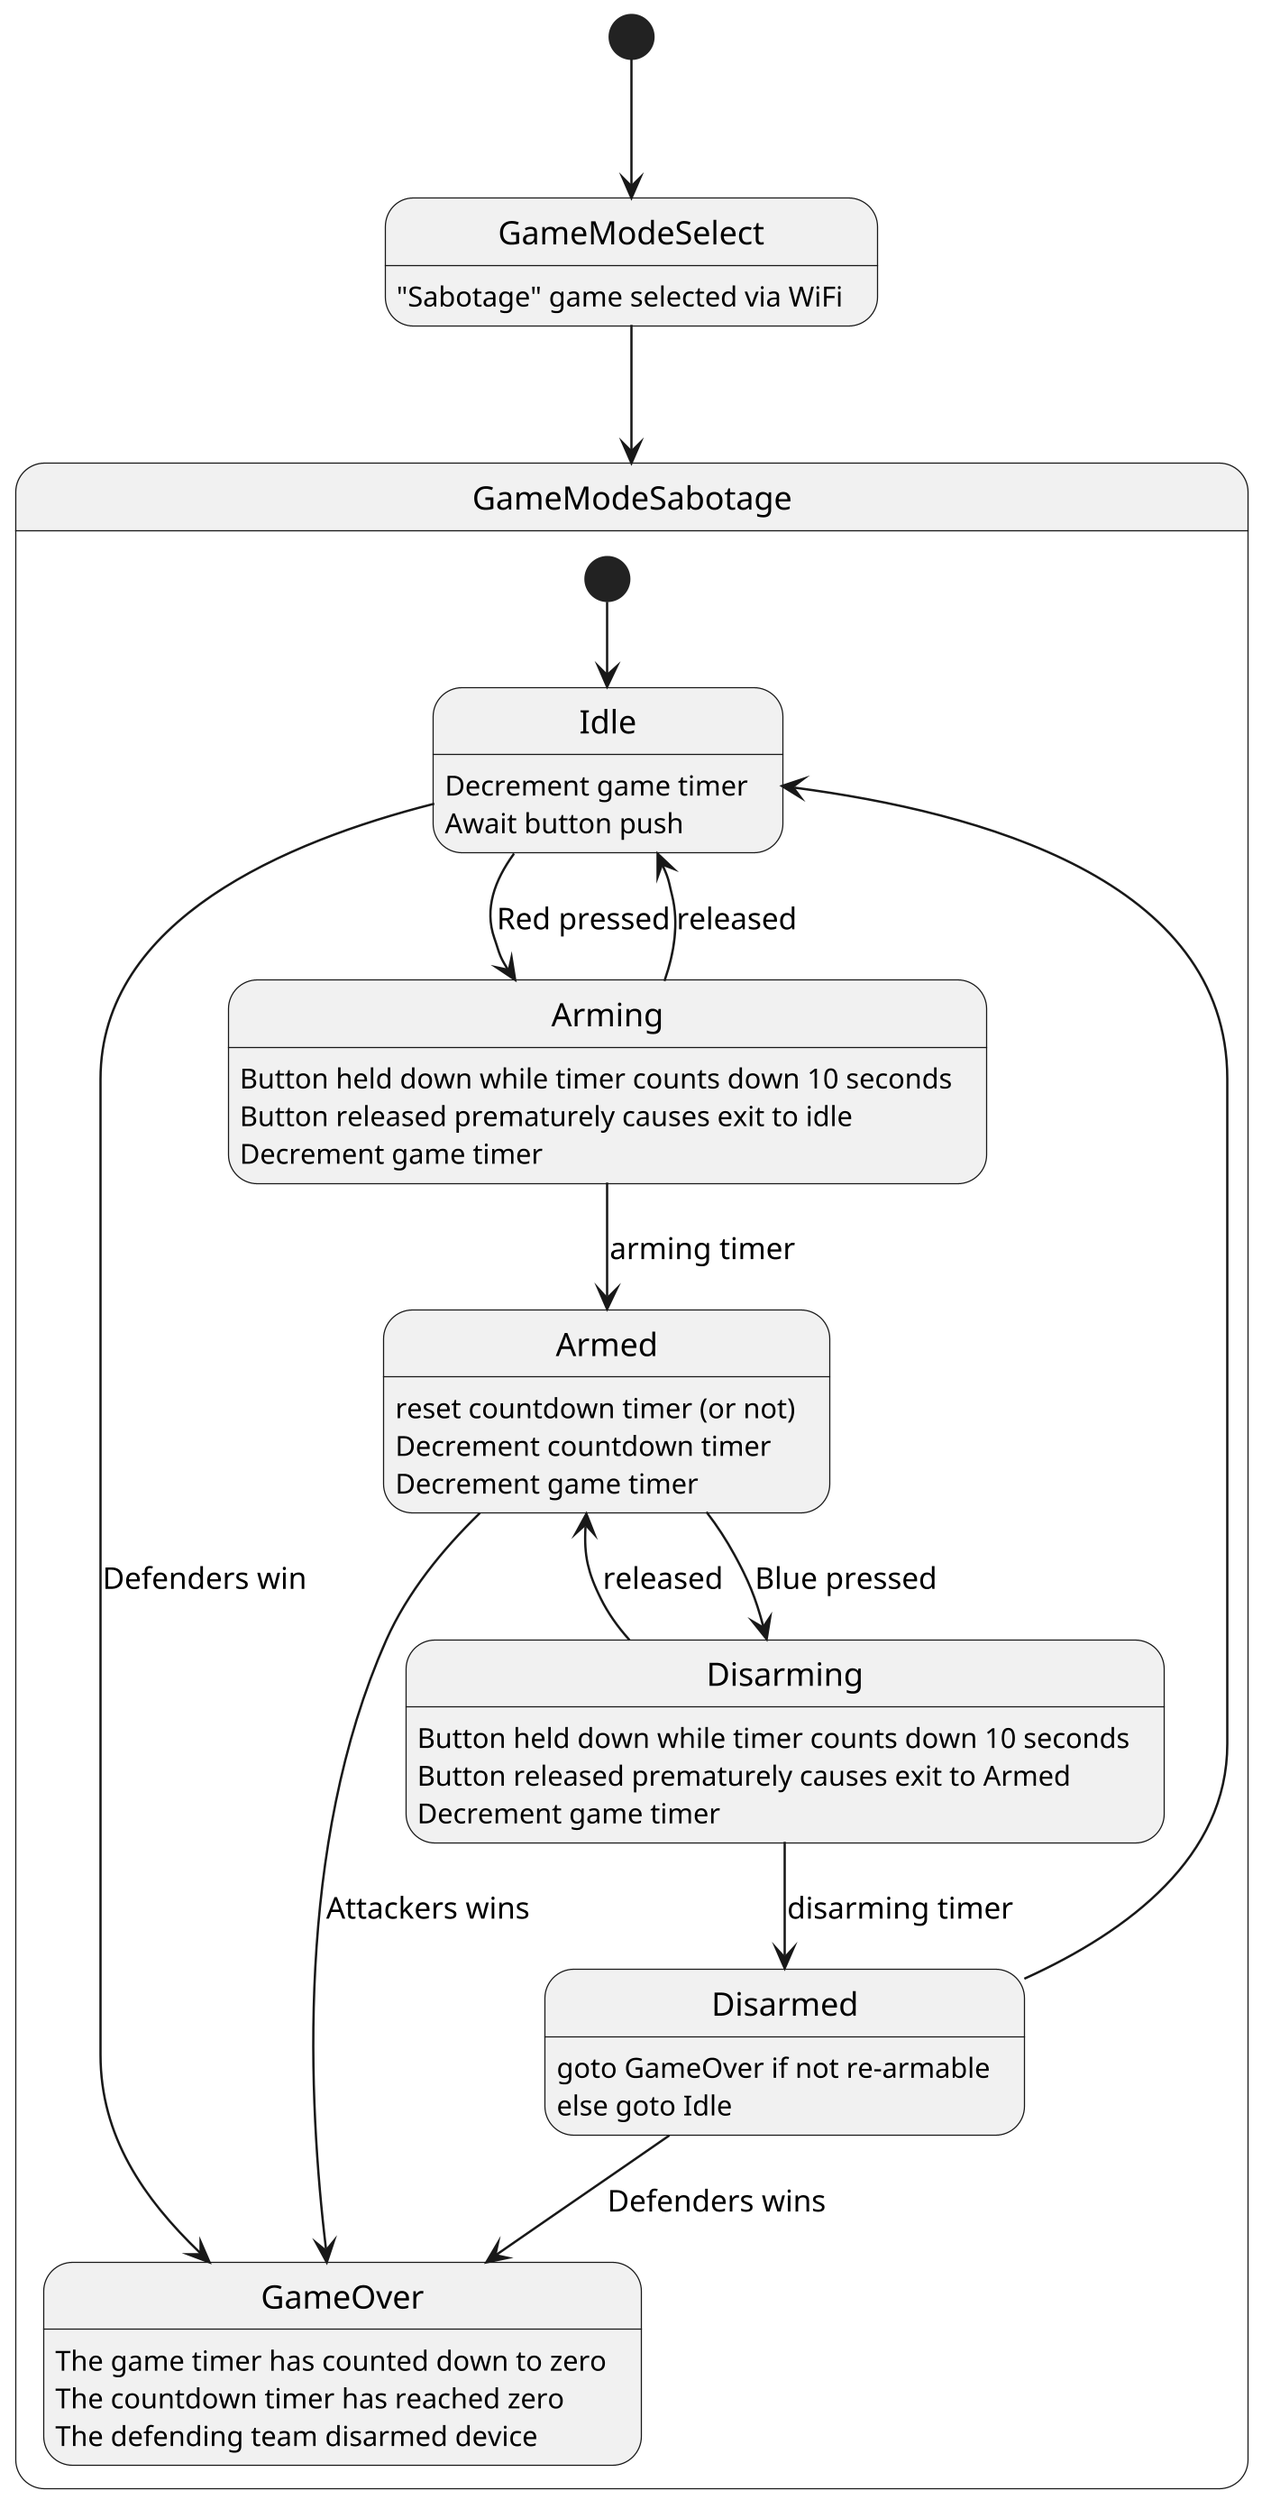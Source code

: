 @startuml
scale 1400 width
[*] --> GameModeSelect
GameModeSelect : "Sabotage" game selected via WiFi
GameModeSelect --> GameModeSabotage

state GameModeSabotage {
  [*] --> Idle
  Idle : Decrement game timer
  Idle : Await button push

  Idle --> Arming : Red pressed
  Arming : Button held down while timer counts down 10 seconds
  Arming : Button released prematurely causes exit to idle
  Arming : Decrement game timer
  Arming --> Idle : released
  Arming --> Armed : arming timer
  Armed : reset countdown timer (or not)
  Armed : Decrement countdown timer
  Armed : Decrement game timer
  Armed --> Disarming : Blue pressed
  Disarming --> Armed : released
  Disarming --> Disarmed : disarming timer
  Disarming : Button held down while timer counts down 10 seconds
  Disarming : Button released prematurely causes exit to Armed
  Disarming : Decrement game timer
  Disarmed --> Idle 
  Disarmed : goto GameOver if not re-armable
  Disarmed : else goto Idle


  GameOver : The game timer has counted down to zero
  GameOver : The countdown timer has reached zero
  GameOver : The defending team disarmed device
  Disarmed --> GameOver : Defenders wins
  Armed --> GameOver : Attackers wins
  Idle --> GameOver : Defenders win
}
@enduml